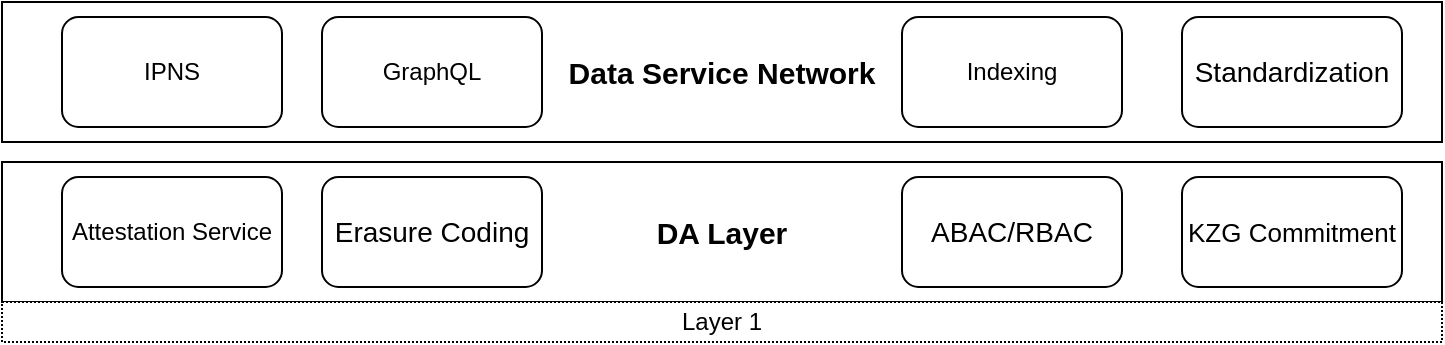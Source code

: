 <mxfile version="24.7.2" type="github">
  <diagram name="Page-1" id="74e2e168-ea6b-b213-b513-2b3c1d86103e">
    <mxGraphModel dx="1026" dy="685" grid="1" gridSize="10" guides="1" tooltips="1" connect="1" arrows="1" fold="1" page="1" pageScale="1" pageWidth="1100" pageHeight="850" background="none" math="0" shadow="0">
      <root>
        <mxCell id="0" />
        <mxCell id="1" parent="0" />
        <mxCell id="aDEa6jCN7bbH8Jsr5Ft4-1" value="&lt;font style=&quot;font-size: 15px;&quot;&gt;&lt;b&gt;Data Service Network&lt;/b&gt;&lt;/font&gt;" style="rounded=0;whiteSpace=wrap;html=1;" vertex="1" parent="1">
          <mxGeometry x="140" y="580" width="720" height="70" as="geometry" />
        </mxCell>
        <mxCell id="aDEa6jCN7bbH8Jsr5Ft4-3" value="IPNS" style="rounded=1;whiteSpace=wrap;html=1;" vertex="1" parent="1">
          <mxGeometry x="170" y="587.5" width="110" height="55" as="geometry" />
        </mxCell>
        <mxCell id="aDEa6jCN7bbH8Jsr5Ft4-4" value="GraphQL" style="rounded=1;whiteSpace=wrap;html=1;" vertex="1" parent="1">
          <mxGeometry x="300" y="587.5" width="110" height="55" as="geometry" />
        </mxCell>
        <mxCell id="aDEa6jCN7bbH8Jsr5Ft4-5" value="&lt;font style=&quot;font-size: 15px;&quot;&gt;&lt;b&gt;DA Layer&lt;/b&gt;&lt;/font&gt;" style="rounded=0;whiteSpace=wrap;html=1;" vertex="1" parent="1">
          <mxGeometry x="140" y="660" width="720" height="70" as="geometry" />
        </mxCell>
        <mxCell id="aDEa6jCN7bbH8Jsr5Ft4-8" value="&lt;span style=&quot;text-align: left;&quot;&gt;Attestation Service&lt;/span&gt;" style="rounded=1;whiteSpace=wrap;html=1;" vertex="1" parent="1">
          <mxGeometry x="170" y="667.5" width="110" height="55" as="geometry" />
        </mxCell>
        <mxCell id="aDEa6jCN7bbH8Jsr5Ft4-9" value="&lt;span style=&quot;font-family: Arial, sans-serif; font-size: 14px; text-align: left; background-color: rgb(255, 255, 255);&quot;&gt;Erasure Coding&lt;/span&gt;" style="rounded=1;whiteSpace=wrap;html=1;" vertex="1" parent="1">
          <mxGeometry x="300" y="667.5" width="110" height="55" as="geometry" />
        </mxCell>
        <mxCell id="aDEa6jCN7bbH8Jsr5Ft4-10" value="Indexing" style="rounded=1;whiteSpace=wrap;html=1;" vertex="1" parent="1">
          <mxGeometry x="590" y="587.5" width="110" height="55" as="geometry" />
        </mxCell>
        <mxCell id="aDEa6jCN7bbH8Jsr5Ft4-11" value="&lt;div style=&quot;text-align: left;&quot;&gt;&lt;font face=&quot;Arial, sans-serif&quot;&gt;&lt;span style=&quot;font-size: 14px; background-color: rgb(255, 255, 255);&quot;&gt;Standardization&lt;/span&gt;&lt;/font&gt;&lt;/div&gt;" style="rounded=1;whiteSpace=wrap;html=1;" vertex="1" parent="1">
          <mxGeometry x="730" y="587.5" width="110" height="55" as="geometry" />
        </mxCell>
        <mxCell id="aDEa6jCN7bbH8Jsr5Ft4-12" value="&lt;span style=&quot;font-family: Arial, sans-serif; font-size: 14px; text-align: left; background-color: rgb(255, 255, 255);&quot;&gt;ABAC/RBAC&lt;/span&gt;" style="rounded=1;whiteSpace=wrap;html=1;" vertex="1" parent="1">
          <mxGeometry x="590" y="667.5" width="110" height="55" as="geometry" />
        </mxCell>
        <mxCell id="aDEa6jCN7bbH8Jsr5Ft4-13" value="&lt;font style=&quot;font-size: 13px;&quot;&gt;&lt;span style=&quot;font-family: Arial, sans-serif; text-align: left; background-color: rgb(255, 255, 255);&quot; class=&quot;t55VCb&quot;&gt;KZG&lt;/span&gt;&lt;span style=&quot;font-family: Arial, sans-serif; text-align: left; background-color: rgb(255, 255, 255);&quot;&gt;&amp;nbsp;Commitment&lt;/span&gt;&lt;/font&gt;" style="rounded=1;whiteSpace=wrap;html=1;" vertex="1" parent="1">
          <mxGeometry x="730" y="667.5" width="110" height="55" as="geometry" />
        </mxCell>
        <mxCell id="aDEa6jCN7bbH8Jsr5Ft4-14" value="Layer 1" style="rounded=0;whiteSpace=wrap;html=1;dashed=1;dashPattern=1 1;" vertex="1" parent="1">
          <mxGeometry x="140" y="730" width="720" height="20" as="geometry" />
        </mxCell>
      </root>
    </mxGraphModel>
  </diagram>
</mxfile>
